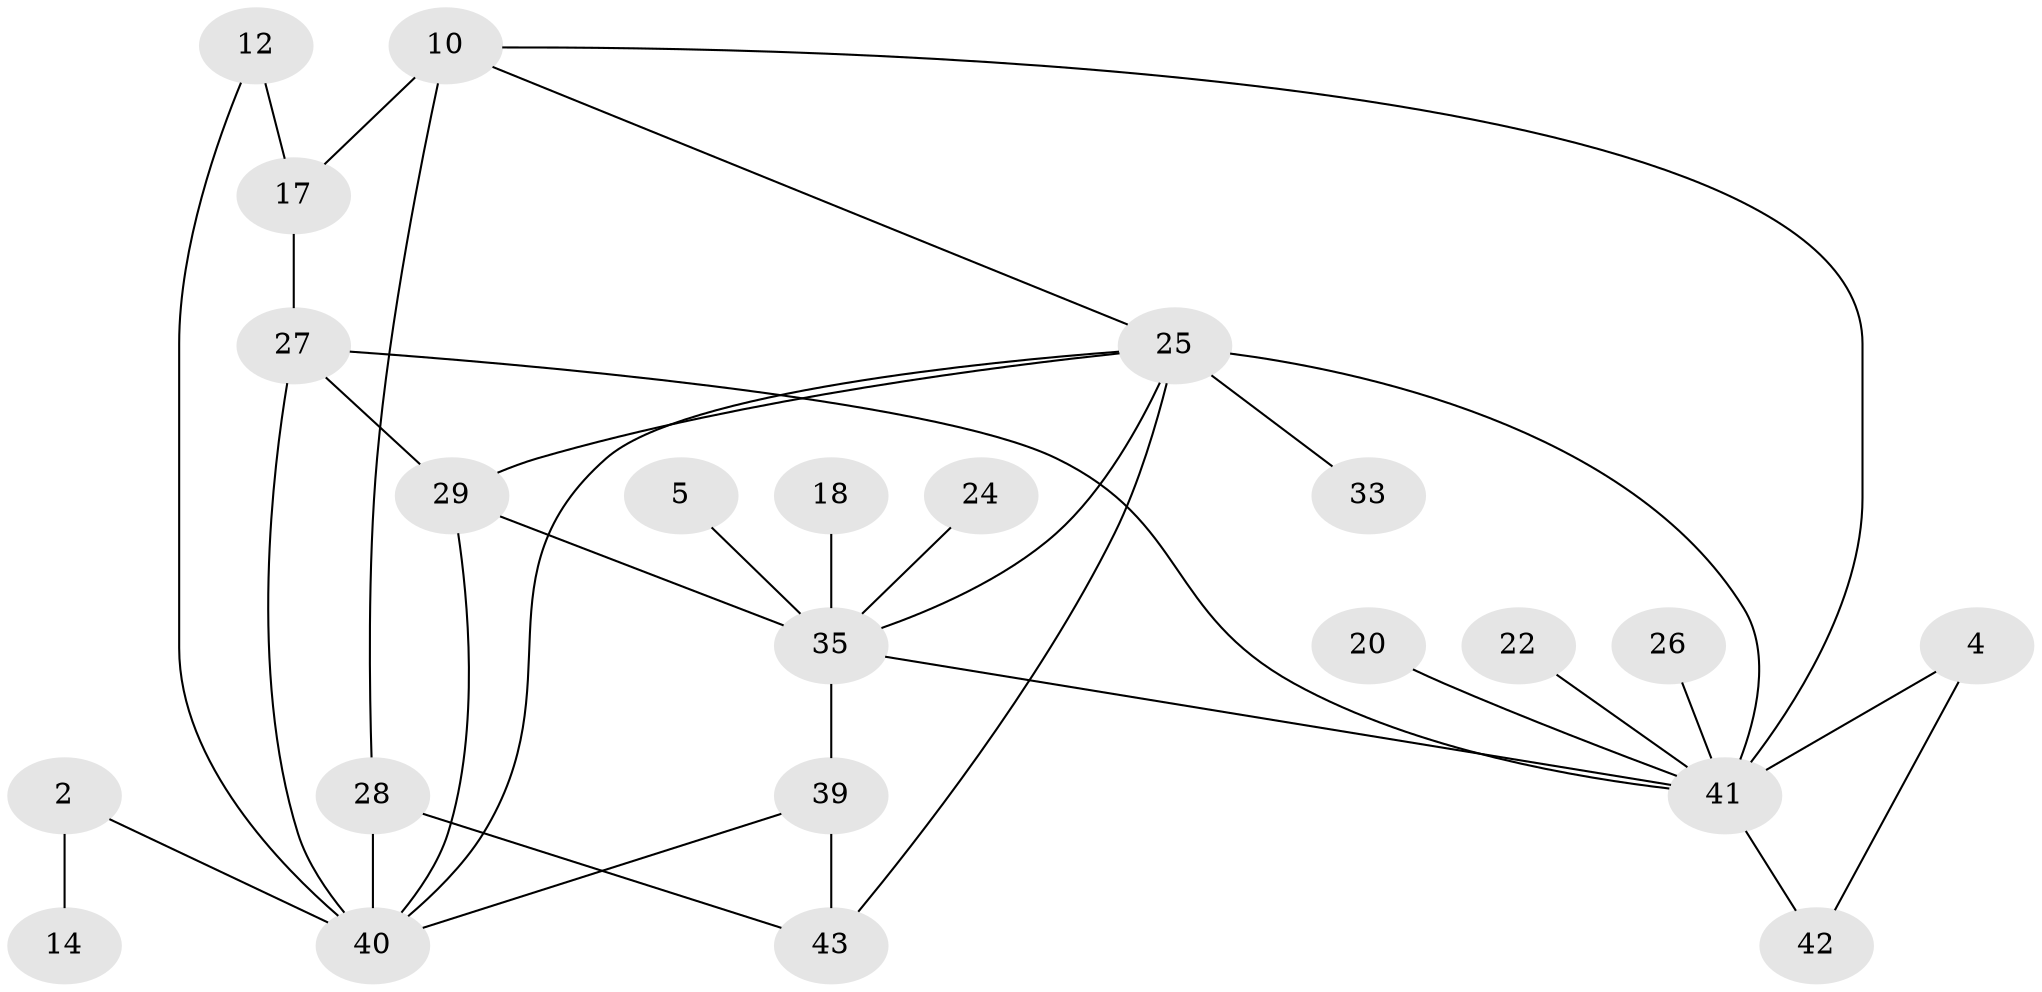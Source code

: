 // original degree distribution, {2: 0.24299065420560748, 0: 0.1588785046728972, 3: 0.1588785046728972, 1: 0.2616822429906542, 4: 0.11214953271028037, 7: 0.009345794392523364, 5: 0.037383177570093455, 6: 0.018691588785046728}
// Generated by graph-tools (version 1.1) at 2025/35/03/04/25 23:35:51]
// undirected, 23 vertices, 35 edges
graph export_dot {
  node [color=gray90,style=filled];
  2;
  4;
  5;
  10;
  12;
  14;
  17;
  18;
  20;
  22;
  24;
  25;
  26;
  27;
  28;
  29;
  33;
  35;
  39;
  40;
  41;
  42;
  43;
  2 -- 14 [weight=1.0];
  2 -- 40 [weight=1.0];
  4 -- 41 [weight=1.0];
  4 -- 42 [weight=1.0];
  5 -- 35 [weight=1.0];
  10 -- 17 [weight=1.0];
  10 -- 25 [weight=1.0];
  10 -- 28 [weight=1.0];
  10 -- 41 [weight=1.0];
  12 -- 17 [weight=1.0];
  12 -- 40 [weight=1.0];
  17 -- 27 [weight=1.0];
  18 -- 35 [weight=1.0];
  20 -- 41 [weight=1.0];
  22 -- 41 [weight=1.0];
  24 -- 35 [weight=1.0];
  25 -- 29 [weight=1.0];
  25 -- 33 [weight=1.0];
  25 -- 35 [weight=1.0];
  25 -- 40 [weight=1.0];
  25 -- 41 [weight=2.0];
  25 -- 43 [weight=1.0];
  26 -- 41 [weight=1.0];
  27 -- 29 [weight=1.0];
  27 -- 40 [weight=1.0];
  27 -- 41 [weight=1.0];
  28 -- 40 [weight=1.0];
  28 -- 43 [weight=1.0];
  29 -- 35 [weight=1.0];
  29 -- 40 [weight=1.0];
  35 -- 39 [weight=2.0];
  35 -- 41 [weight=1.0];
  39 -- 40 [weight=1.0];
  39 -- 43 [weight=1.0];
  41 -- 42 [weight=1.0];
}
